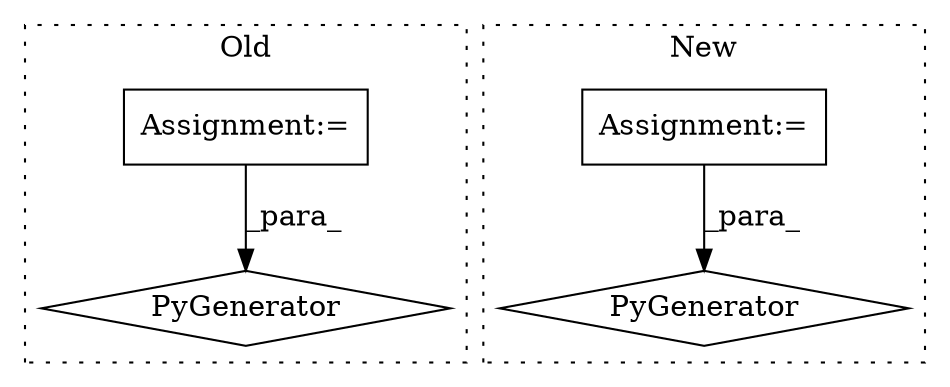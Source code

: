 digraph G {
subgraph cluster0 {
1 [label="PyGenerator" a="107" s="2423" l="112" shape="diamond"];
4 [label="Assignment:=" a="7" s="2488" l="41" shape="box"];
label = "Old";
style="dotted";
}
subgraph cluster1 {
2 [label="PyGenerator" a="107" s="2452" l="120" shape="diamond"];
3 [label="Assignment:=" a="7" s="2529" l="37" shape="box"];
label = "New";
style="dotted";
}
3 -> 2 [label="_para_"];
4 -> 1 [label="_para_"];
}